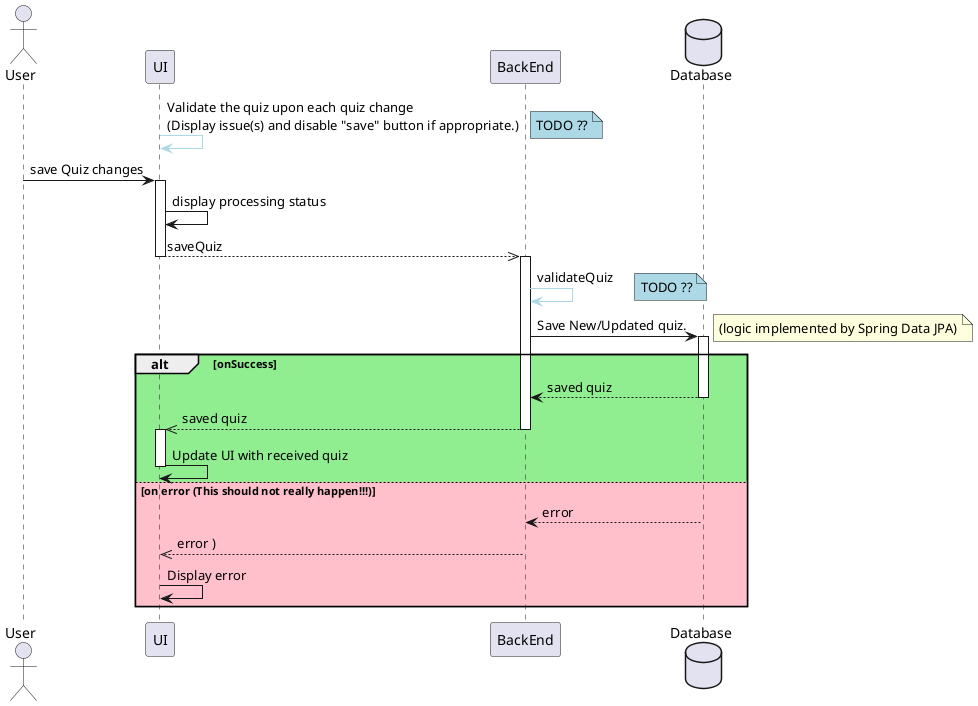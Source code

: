 
@startuml
'autonumber
actor       User
participant UI
participant BackEnd
database    Database

UI-[#lightblue]>UI:Validate the quiz upon each quiz change \n(Display issue(s) and disable "save" button if appropriate.)
note right #lightblue:TODO ??
User -> UI ++: save Quiz changes
UI->UI:display processing status

UI-->>BackEnd--++:saveQuiz
BackEnd-[#lightblue]>BackEnd:validateQuiz

note right #lightblue: TODO ??
BackEnd->Database++:Save New/Updated quiz.
note right: (logic implemented by Spring Data JPA)
alt #lightGreen onSuccess

Database-->BackEnd--:saved quiz
BackEnd-->>UI--++:saved quiz
UI->UI--:Update UI with received quiz
else #pink on error (This should not really happen!!!)
    Database-->BackEnd--:error
    BackEnd-->>UI:error )
    UI->UI:Display error
end




@enduml

